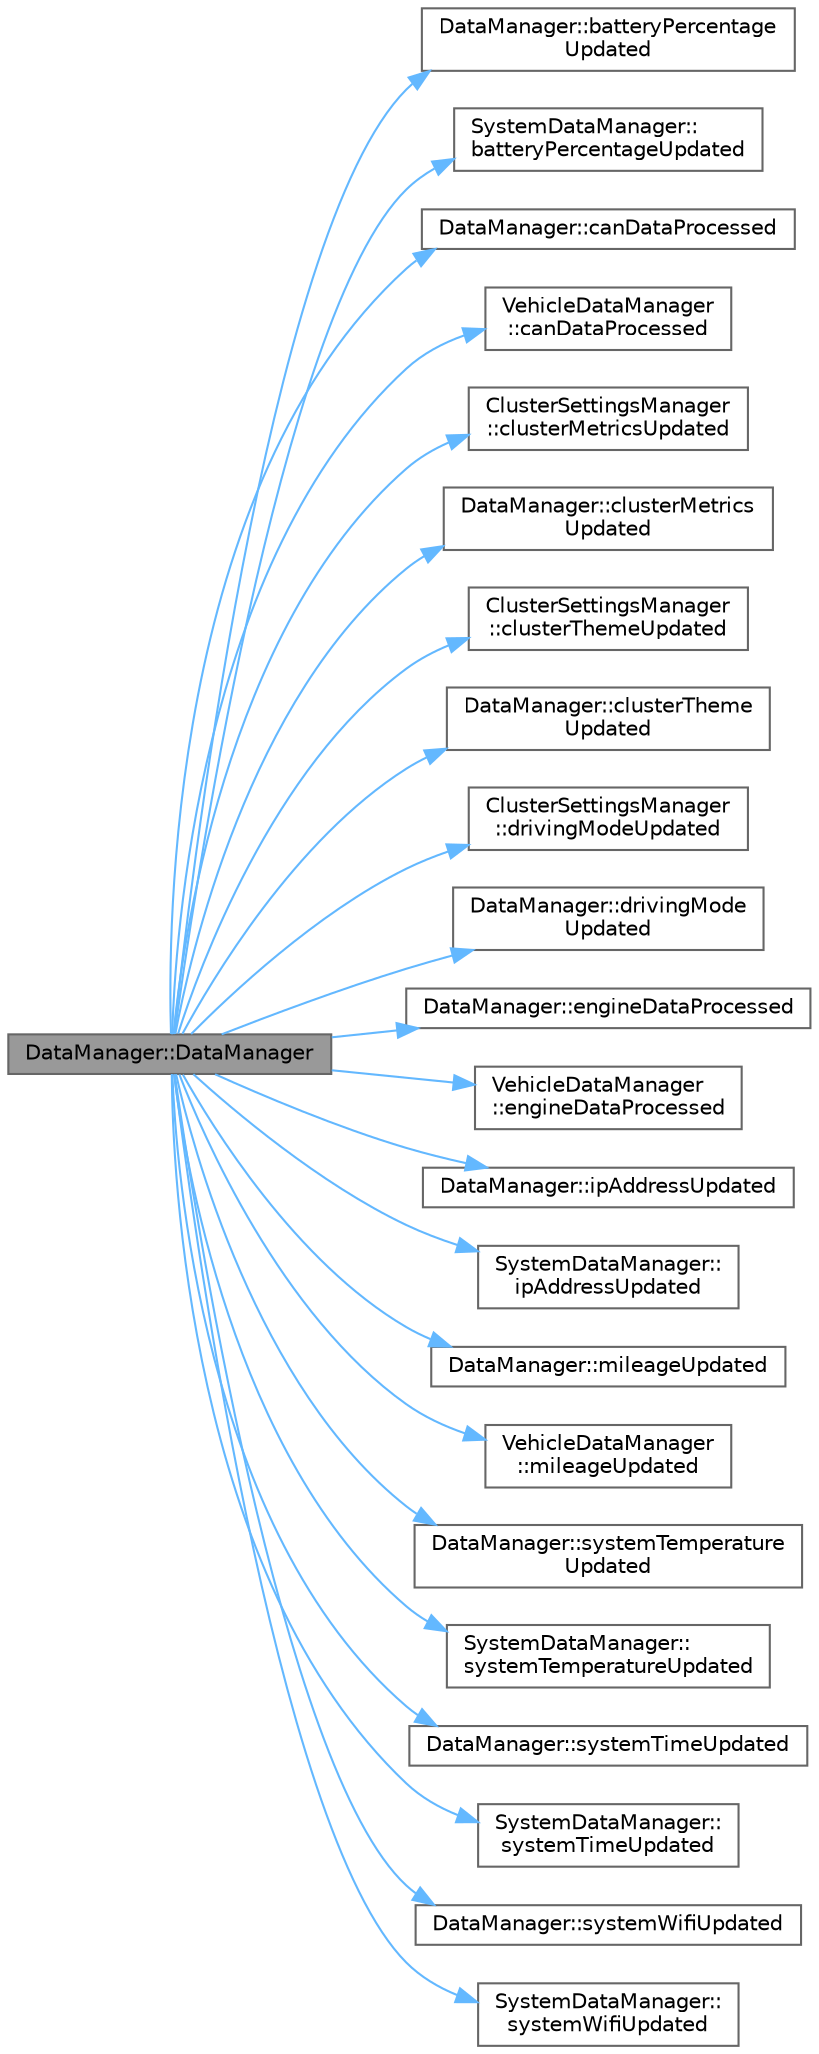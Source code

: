 digraph "DataManager::DataManager"
{
 // LATEX_PDF_SIZE
  bgcolor="transparent";
  edge [fontname=Helvetica,fontsize=10,labelfontname=Helvetica,labelfontsize=10];
  node [fontname=Helvetica,fontsize=10,shape=box,height=0.2,width=0.4];
  rankdir="LR";
  Node1 [id="Node000001",label="DataManager::DataManager",height=0.2,width=0.4,color="gray40", fillcolor="grey60", style="filled", fontcolor="black",tooltip="Construct a new DataManager::DataManager object."];
  Node1 -> Node2 [id="edge1_Node000001_Node000002",color="steelblue1",style="solid",tooltip=" "];
  Node2 [id="Node000002",label="DataManager::batteryPercentage\lUpdated",height=0.2,width=0.4,color="grey40", fillcolor="white", style="filled",URL="$classDataManager.html#a03f614a2259b6a7070150d90ecfa987f",tooltip=" "];
  Node1 -> Node3 [id="edge2_Node000001_Node000003",color="steelblue1",style="solid",tooltip=" "];
  Node3 [id="Node000003",label="SystemDataManager::\lbatteryPercentageUpdated",height=0.2,width=0.4,color="grey40", fillcolor="white", style="filled",URL="$classSystemDataManager.html#ae265aba111c6666b80f4300a05f298df",tooltip=" "];
  Node1 -> Node4 [id="edge3_Node000001_Node000004",color="steelblue1",style="solid",tooltip=" "];
  Node4 [id="Node000004",label="DataManager::canDataProcessed",height=0.2,width=0.4,color="grey40", fillcolor="white", style="filled",URL="$classDataManager.html#a812d9f0255b242b0a6633db48a6891bc",tooltip=" "];
  Node1 -> Node5 [id="edge4_Node000001_Node000005",color="steelblue1",style="solid",tooltip=" "];
  Node5 [id="Node000005",label="VehicleDataManager\l::canDataProcessed",height=0.2,width=0.4,color="grey40", fillcolor="white", style="filled",URL="$classVehicleDataManager.html#a339ff33005bae04795a23d67fbc42cae",tooltip=" "];
  Node1 -> Node6 [id="edge5_Node000001_Node000006",color="steelblue1",style="solid",tooltip=" "];
  Node6 [id="Node000006",label="ClusterSettingsManager\l::clusterMetricsUpdated",height=0.2,width=0.4,color="grey40", fillcolor="white", style="filled",URL="$classClusterSettingsManager.html#af5656fcb4e0e3713afa145a15346a924",tooltip=" "];
  Node1 -> Node7 [id="edge6_Node000001_Node000007",color="steelblue1",style="solid",tooltip=" "];
  Node7 [id="Node000007",label="DataManager::clusterMetrics\lUpdated",height=0.2,width=0.4,color="grey40", fillcolor="white", style="filled",URL="$classDataManager.html#ad56e4d5b4b20325d107ec1106d7a8e00",tooltip=" "];
  Node1 -> Node8 [id="edge7_Node000001_Node000008",color="steelblue1",style="solid",tooltip=" "];
  Node8 [id="Node000008",label="ClusterSettingsManager\l::clusterThemeUpdated",height=0.2,width=0.4,color="grey40", fillcolor="white", style="filled",URL="$classClusterSettingsManager.html#a1005ce9d351512abbb39247355877284",tooltip=" "];
  Node1 -> Node9 [id="edge8_Node000001_Node000009",color="steelblue1",style="solid",tooltip=" "];
  Node9 [id="Node000009",label="DataManager::clusterTheme\lUpdated",height=0.2,width=0.4,color="grey40", fillcolor="white", style="filled",URL="$classDataManager.html#ac740653a483138547160f4ae47dde1ec",tooltip=" "];
  Node1 -> Node10 [id="edge9_Node000001_Node000010",color="steelblue1",style="solid",tooltip=" "];
  Node10 [id="Node000010",label="ClusterSettingsManager\l::drivingModeUpdated",height=0.2,width=0.4,color="grey40", fillcolor="white", style="filled",URL="$classClusterSettingsManager.html#ae7b90b3f91043042f48ceb3d687de35a",tooltip=" "];
  Node1 -> Node11 [id="edge10_Node000001_Node000011",color="steelblue1",style="solid",tooltip=" "];
  Node11 [id="Node000011",label="DataManager::drivingMode\lUpdated",height=0.2,width=0.4,color="grey40", fillcolor="white", style="filled",URL="$classDataManager.html#a7fb9e70b6b53f7dba26470ec79253e26",tooltip=" "];
  Node1 -> Node12 [id="edge11_Node000001_Node000012",color="steelblue1",style="solid",tooltip=" "];
  Node12 [id="Node000012",label="DataManager::engineDataProcessed",height=0.2,width=0.4,color="grey40", fillcolor="white", style="filled",URL="$classDataManager.html#a23da75da1d1fa2d90c7f885b850b515d",tooltip=" "];
  Node1 -> Node13 [id="edge12_Node000001_Node000013",color="steelblue1",style="solid",tooltip=" "];
  Node13 [id="Node000013",label="VehicleDataManager\l::engineDataProcessed",height=0.2,width=0.4,color="grey40", fillcolor="white", style="filled",URL="$classVehicleDataManager.html#a344d0766b0033aa8041337b142a927e4",tooltip=" "];
  Node1 -> Node14 [id="edge13_Node000001_Node000014",color="steelblue1",style="solid",tooltip=" "];
  Node14 [id="Node000014",label="DataManager::ipAddressUpdated",height=0.2,width=0.4,color="grey40", fillcolor="white", style="filled",URL="$classDataManager.html#a7914f411b3504726cedc754854019f66",tooltip=" "];
  Node1 -> Node15 [id="edge14_Node000001_Node000015",color="steelblue1",style="solid",tooltip=" "];
  Node15 [id="Node000015",label="SystemDataManager::\lipAddressUpdated",height=0.2,width=0.4,color="grey40", fillcolor="white", style="filled",URL="$classSystemDataManager.html#aaf8f4160238a3bd720df79d4da2b6da6",tooltip=" "];
  Node1 -> Node16 [id="edge15_Node000001_Node000016",color="steelblue1",style="solid",tooltip=" "];
  Node16 [id="Node000016",label="DataManager::mileageUpdated",height=0.2,width=0.4,color="grey40", fillcolor="white", style="filled",URL="$classDataManager.html#a2c9bf3e56e1df0820ad431a96b27686d",tooltip=" "];
  Node1 -> Node17 [id="edge16_Node000001_Node000017",color="steelblue1",style="solid",tooltip=" "];
  Node17 [id="Node000017",label="VehicleDataManager\l::mileageUpdated",height=0.2,width=0.4,color="grey40", fillcolor="white", style="filled",URL="$classVehicleDataManager.html#afcfd34099194c5f38065b3d7cead03fb",tooltip=" "];
  Node1 -> Node18 [id="edge17_Node000001_Node000018",color="steelblue1",style="solid",tooltip=" "];
  Node18 [id="Node000018",label="DataManager::systemTemperature\lUpdated",height=0.2,width=0.4,color="grey40", fillcolor="white", style="filled",URL="$classDataManager.html#aec107b5ae90d533648f43f9a13f244fe",tooltip=" "];
  Node1 -> Node19 [id="edge18_Node000001_Node000019",color="steelblue1",style="solid",tooltip=" "];
  Node19 [id="Node000019",label="SystemDataManager::\lsystemTemperatureUpdated",height=0.2,width=0.4,color="grey40", fillcolor="white", style="filled",URL="$classSystemDataManager.html#ad2e35a0a50332b8120f669bd60dcfd6d",tooltip=" "];
  Node1 -> Node20 [id="edge19_Node000001_Node000020",color="steelblue1",style="solid",tooltip=" "];
  Node20 [id="Node000020",label="DataManager::systemTimeUpdated",height=0.2,width=0.4,color="grey40", fillcolor="white", style="filled",URL="$classDataManager.html#abad7432211ea176187be624ce065b2cc",tooltip=" "];
  Node1 -> Node21 [id="edge20_Node000001_Node000021",color="steelblue1",style="solid",tooltip=" "];
  Node21 [id="Node000021",label="SystemDataManager::\lsystemTimeUpdated",height=0.2,width=0.4,color="grey40", fillcolor="white", style="filled",URL="$classSystemDataManager.html#a783e2548e177b758104d1aae6ae510d6",tooltip=" "];
  Node1 -> Node22 [id="edge21_Node000001_Node000022",color="steelblue1",style="solid",tooltip=" "];
  Node22 [id="Node000022",label="DataManager::systemWifiUpdated",height=0.2,width=0.4,color="grey40", fillcolor="white", style="filled",URL="$classDataManager.html#af2e9914a800be00c40d17a60ace49e61",tooltip=" "];
  Node1 -> Node23 [id="edge22_Node000001_Node000023",color="steelblue1",style="solid",tooltip=" "];
  Node23 [id="Node000023",label="SystemDataManager::\lsystemWifiUpdated",height=0.2,width=0.4,color="grey40", fillcolor="white", style="filled",URL="$classSystemDataManager.html#a756127d6630eb4aff83c50ffcc10fd98",tooltip=" "];
}
